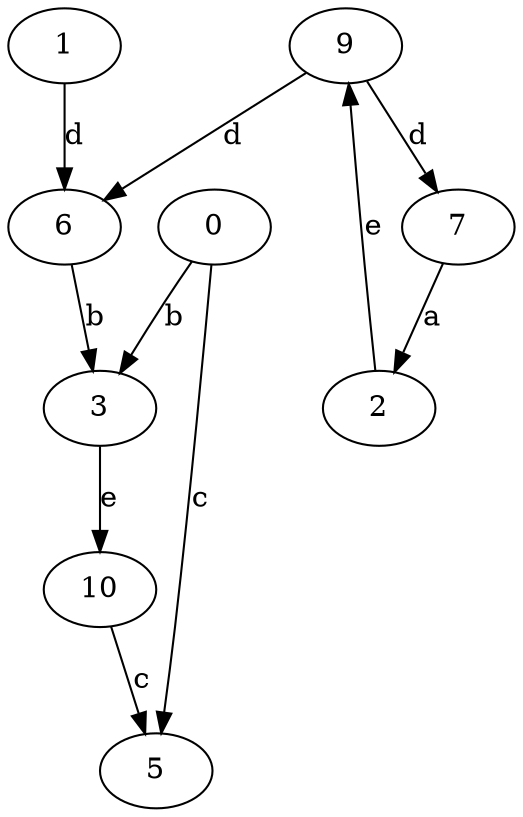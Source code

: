strict digraph  {
1;
2;
3;
5;
0;
6;
7;
9;
10;
1 -> 6  [label=d];
2 -> 9  [label=e];
3 -> 10  [label=e];
0 -> 3  [label=b];
0 -> 5  [label=c];
6 -> 3  [label=b];
7 -> 2  [label=a];
9 -> 6  [label=d];
9 -> 7  [label=d];
10 -> 5  [label=c];
}
